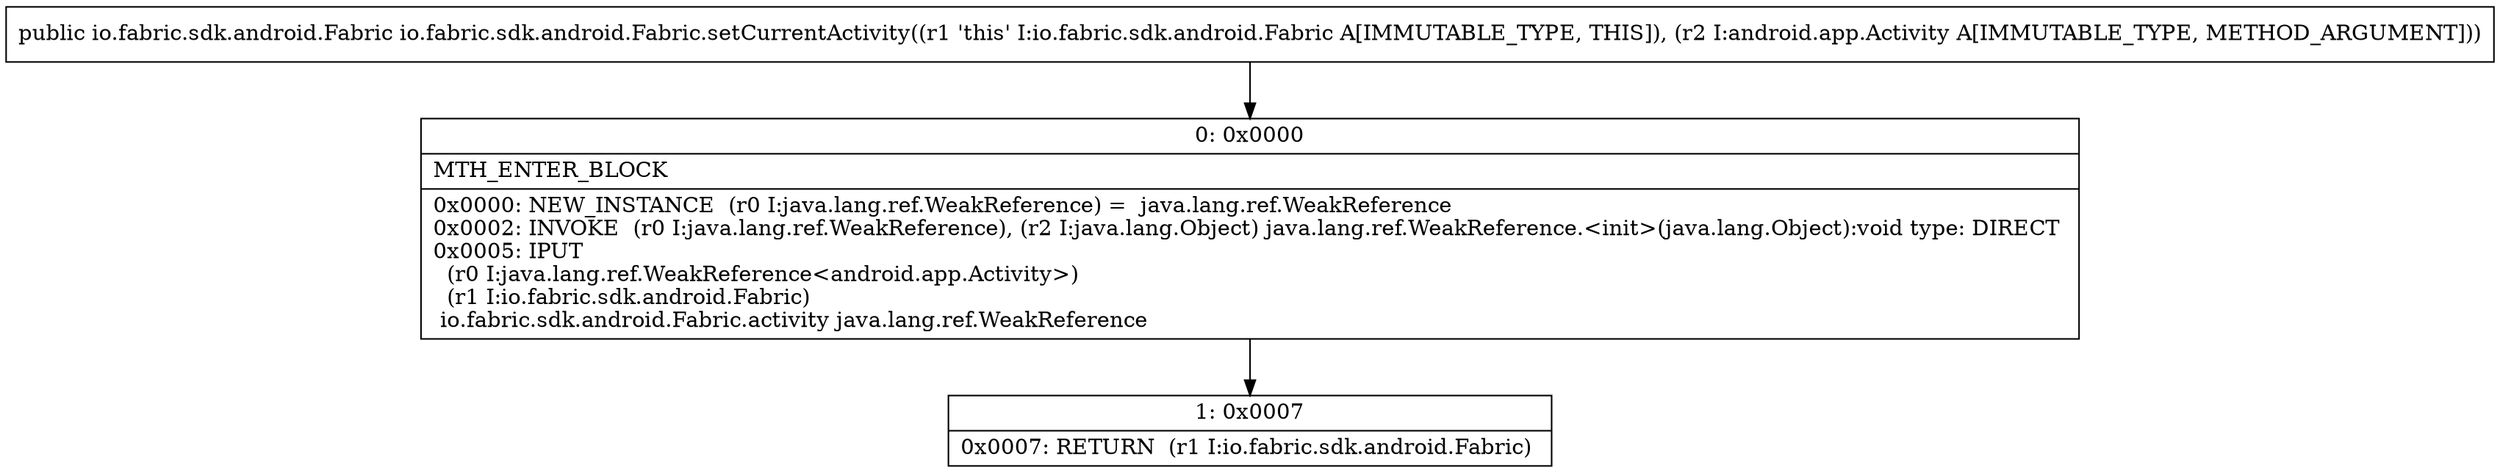 digraph "CFG forio.fabric.sdk.android.Fabric.setCurrentActivity(Landroid\/app\/Activity;)Lio\/fabric\/sdk\/android\/Fabric;" {
Node_0 [shape=record,label="{0\:\ 0x0000|MTH_ENTER_BLOCK\l|0x0000: NEW_INSTANCE  (r0 I:java.lang.ref.WeakReference) =  java.lang.ref.WeakReference \l0x0002: INVOKE  (r0 I:java.lang.ref.WeakReference), (r2 I:java.lang.Object) java.lang.ref.WeakReference.\<init\>(java.lang.Object):void type: DIRECT \l0x0005: IPUT  \l  (r0 I:java.lang.ref.WeakReference\<android.app.Activity\>)\l  (r1 I:io.fabric.sdk.android.Fabric)\l io.fabric.sdk.android.Fabric.activity java.lang.ref.WeakReference \l}"];
Node_1 [shape=record,label="{1\:\ 0x0007|0x0007: RETURN  (r1 I:io.fabric.sdk.android.Fabric) \l}"];
MethodNode[shape=record,label="{public io.fabric.sdk.android.Fabric io.fabric.sdk.android.Fabric.setCurrentActivity((r1 'this' I:io.fabric.sdk.android.Fabric A[IMMUTABLE_TYPE, THIS]), (r2 I:android.app.Activity A[IMMUTABLE_TYPE, METHOD_ARGUMENT])) }"];
MethodNode -> Node_0;
Node_0 -> Node_1;
}

